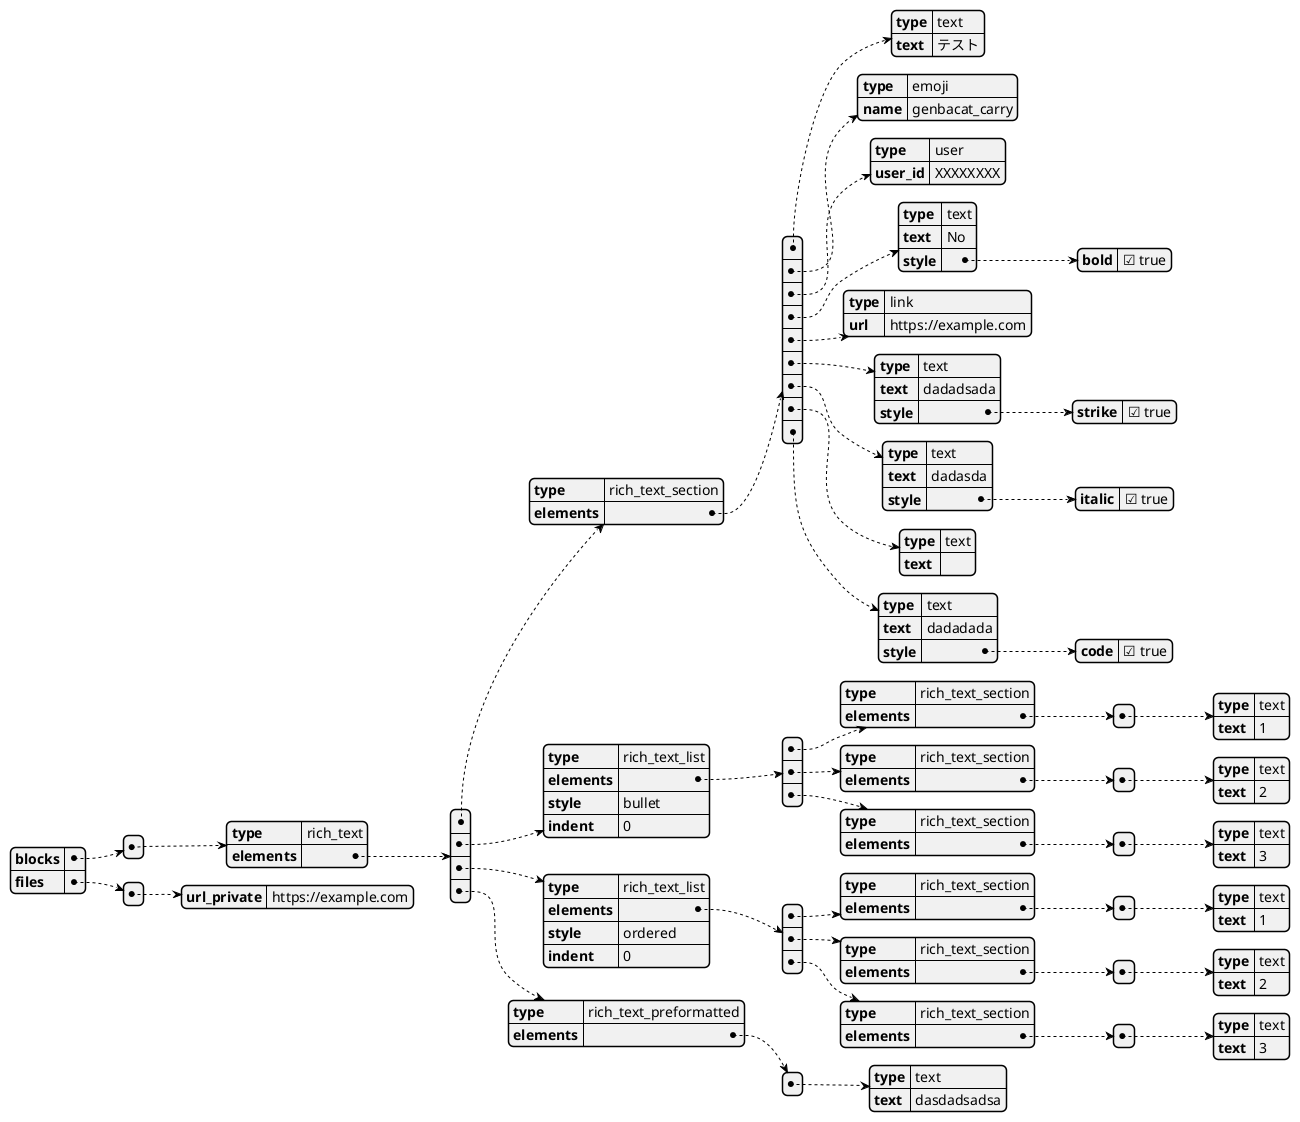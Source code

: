 @startjson

{
  "blocks": [
    {
      "type": "rich_text",
      "elements": [
        {
          "type": "rich_text_section",
          "elements": [
            {
              "type": "text",
              "text": "テスト"
            },
            {
              "type": "emoji",
              "name": "genbacat_carry"
            },
            {
              "type": "user",
              "user_id": "XXXXXXXX"
            },
            {
              "type": "text",
              "text": "No",
              "style": {
                "bold": true
              }
            },
            {
              "type": "link",
              "url": "https://example.com"
            },
            {
              "type": "text",
              "text": "dadadsada",
              "style": {
                "strike": true
              }
            },
            {
              "type": "text",
              "text": "dadasda",
              "style":{
                "italic": true
              }
            },
            {
              "type": "text",
              "text": "\n"
            },
            {
              "type": "text",
              "text": "dadadada",
              "style": {
                "code": true
              }
            }
          ]
        },
        {
          "type": "rich_text_list",
          "elements": [
            {
              "type": "rich_text_section",
              "elements": [
                {
                  "type": "text",
                  "text": "1"
                }
              ]
            },
            {
              "type": "rich_text_section",
              "elements": [
                {
                  "type": "text",
                  "text": "2"
                }
              ]
            },
            {
              "type": "rich_text_section",
              "elements": [
                {
                  "type": "text",
                  "text": "3"
                }
              ]
            }
          ],
          "style": "bullet",
          "indent": 0
        },
        {
          "type": "rich_text_list",
          "elements": [
            {
              "type": "rich_text_section",
              "elements": [
                {
                  "type": "text",
                  "text": "1"
                }
              ]
            },
            {
              "type": "rich_text_section",
              "elements": [
                {
                  "type": "text",
                  "text": "2"
                }
              ]
            },
            {
              "type": "rich_text_section",
              "elements": [
                {
                  "type": "text",
                  "text": "3"
                }
              ]
            }
          ],
          "style": "ordered",
          "indent": 0
        },
        {
          "type": "rich_text_preformatted",
          "elements": [
            {
              "type": "text",
              "text": "dasdadsadsa"
            }
          ]
        }
      ]
    }
  ],
  "files": [
    {
      "url_private": "https://example.com"
    }
  ]
}

@endjson